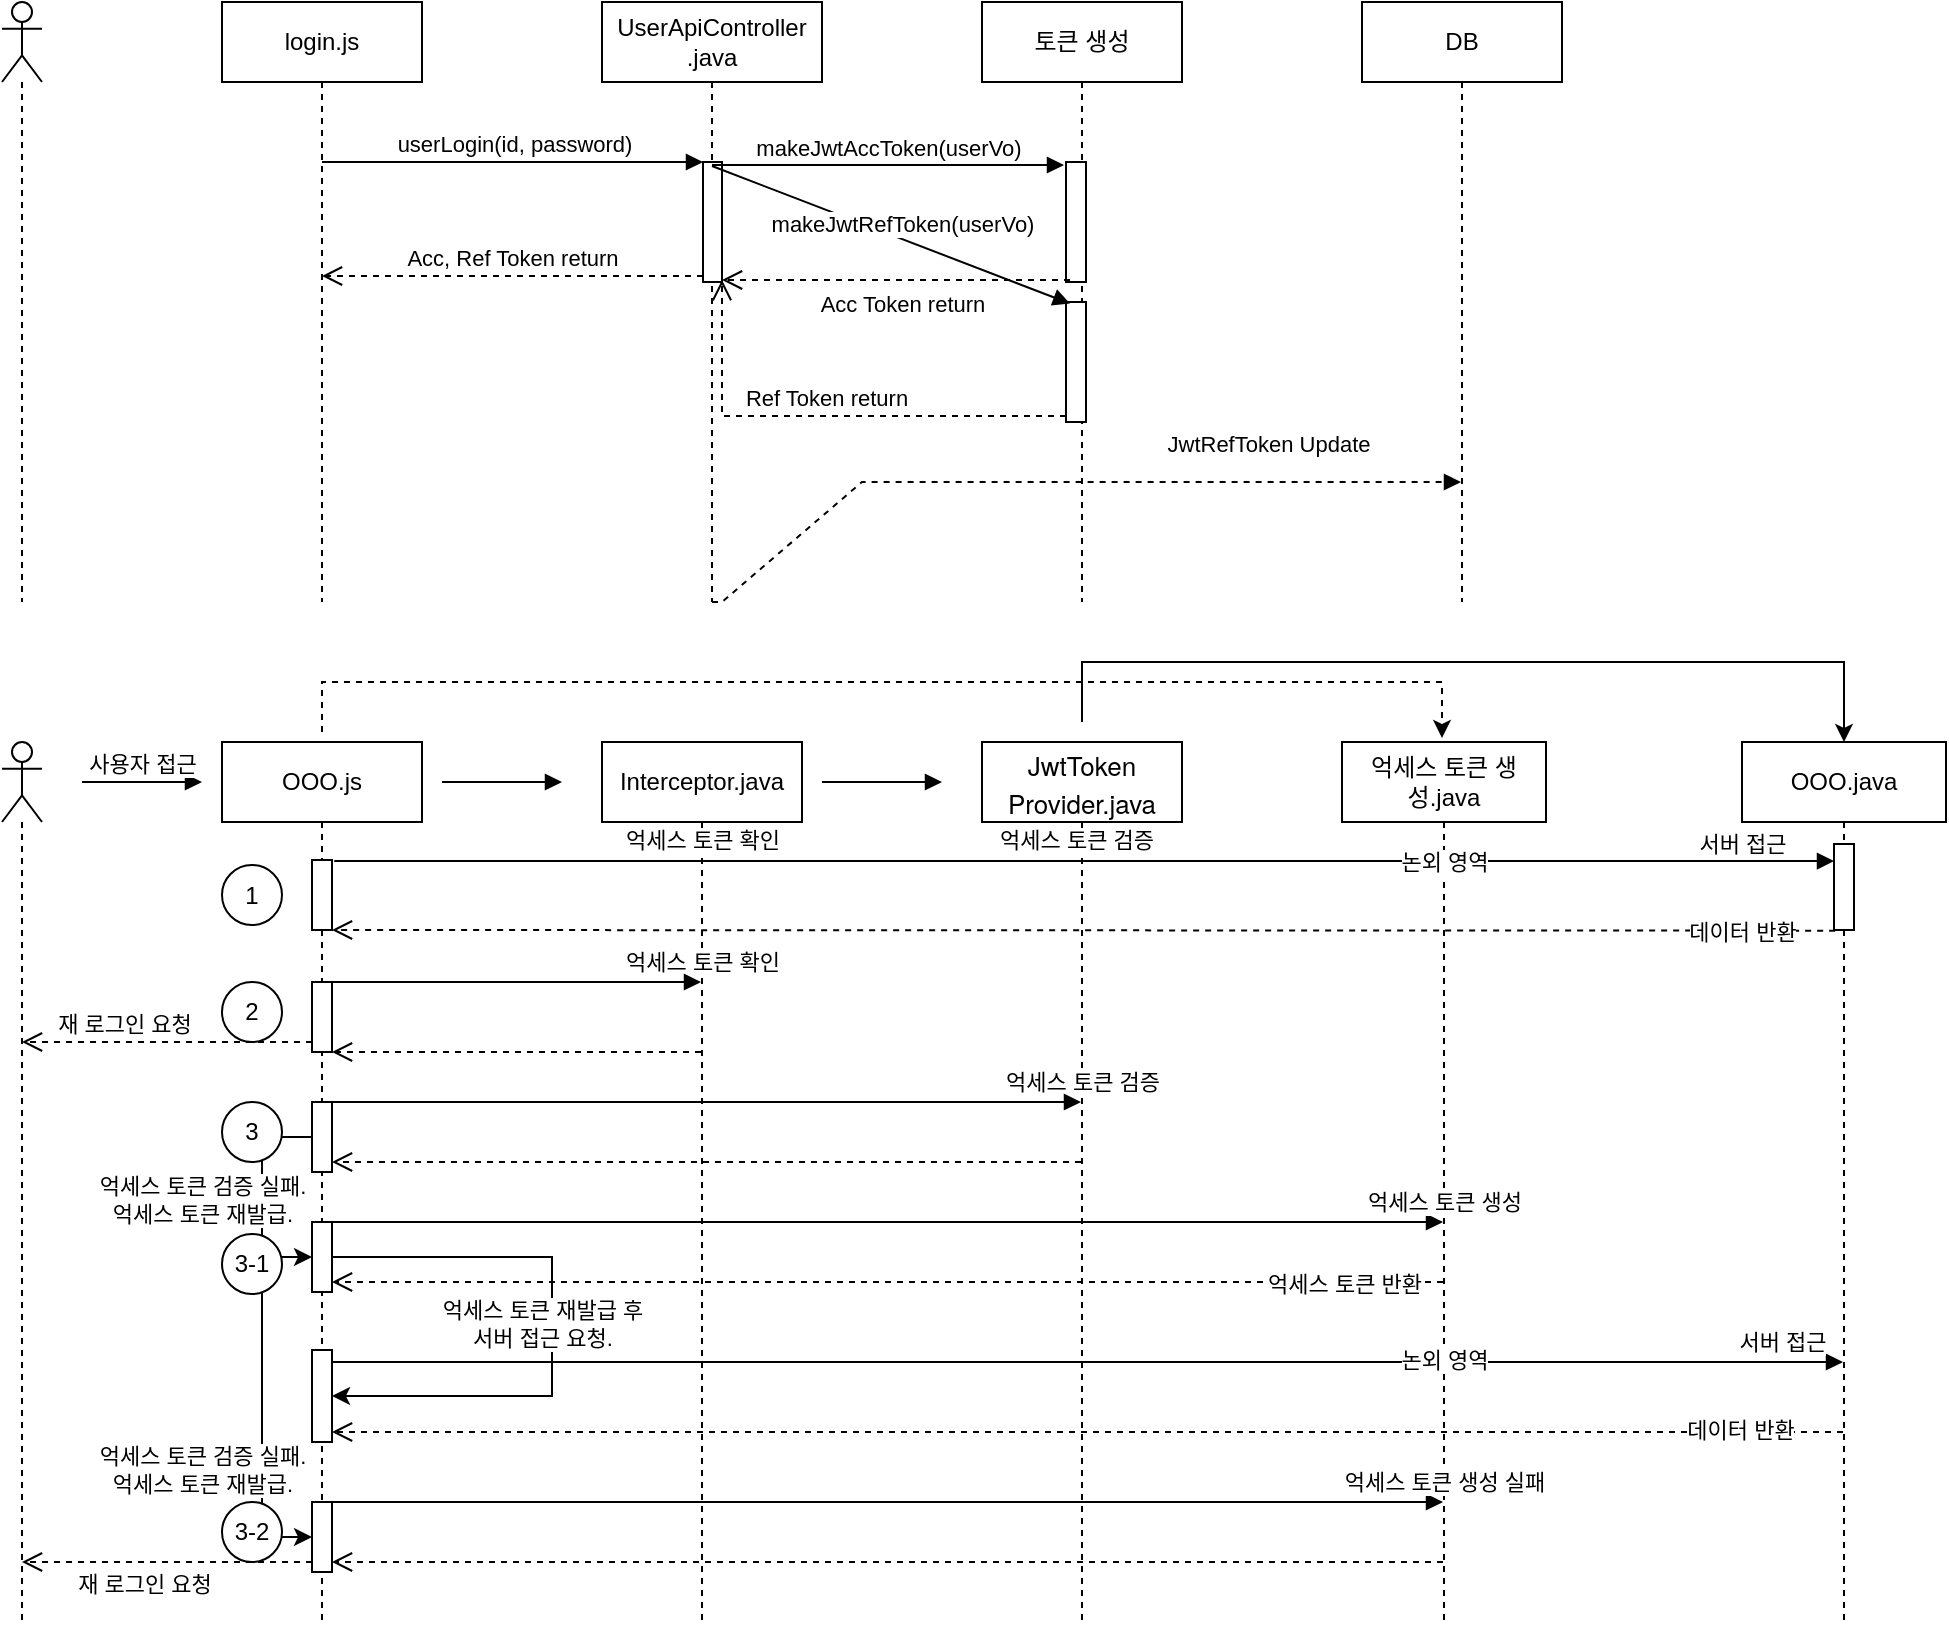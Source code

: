 <mxfile version="15.9.1" type="github" pages="3">
  <diagram id="YOmD0kXWxS8xvpvF7nBD" name="토큰, 로그인 로직">
    <mxGraphModel dx="1261" dy="695" grid="1" gridSize="10" guides="1" tooltips="1" connect="1" arrows="1" fold="1" page="1" pageScale="1" pageWidth="3300" pageHeight="4681" math="0" shadow="0">
      <root>
        <mxCell id="0" />
        <mxCell id="1" parent="0" />
        <mxCell id="AELnW6AsCIxtF1nec7tT-1" value="" style="shape=umlLifeline;participant=umlActor;perimeter=lifelinePerimeter;whiteSpace=wrap;html=1;container=1;collapsible=0;recursiveResize=0;verticalAlign=top;spacingTop=36;outlineConnect=0;" parent="1" vertex="1">
          <mxGeometry x="70" y="40" width="20" height="300" as="geometry" />
        </mxCell>
        <mxCell id="AELnW6AsCIxtF1nec7tT-2" value="login.js" style="shape=umlLifeline;perimeter=lifelinePerimeter;whiteSpace=wrap;html=1;container=1;collapsible=0;recursiveResize=0;outlineConnect=0;" parent="1" vertex="1">
          <mxGeometry x="180" y="40" width="100" height="300" as="geometry" />
        </mxCell>
        <mxCell id="AELnW6AsCIxtF1nec7tT-3" value="UserApiController&lt;br&gt;.java" style="shape=umlLifeline;perimeter=lifelinePerimeter;whiteSpace=wrap;html=1;container=1;collapsible=0;recursiveResize=0;outlineConnect=0;" parent="1" vertex="1">
          <mxGeometry x="370" y="40" width="110" height="300" as="geometry" />
        </mxCell>
        <mxCell id="AELnW6AsCIxtF1nec7tT-17" value="" style="html=1;points=[];perimeter=orthogonalPerimeter;" parent="AELnW6AsCIxtF1nec7tT-3" vertex="1">
          <mxGeometry x="50.5" y="80" width="9.5" height="60" as="geometry" />
        </mxCell>
        <mxCell id="AELnW6AsCIxtF1nec7tT-4" value="토큰 생성" style="shape=umlLifeline;perimeter=lifelinePerimeter;whiteSpace=wrap;html=1;container=1;collapsible=0;recursiveResize=0;outlineConnect=0;" parent="1" vertex="1">
          <mxGeometry x="560" y="40" width="100" height="300" as="geometry" />
        </mxCell>
        <mxCell id="AELnW6AsCIxtF1nec7tT-25" value="" style="html=1;points=[];perimeter=orthogonalPerimeter;" parent="AELnW6AsCIxtF1nec7tT-4" vertex="1">
          <mxGeometry x="42" y="80" width="10" height="60" as="geometry" />
        </mxCell>
        <mxCell id="AELnW6AsCIxtF1nec7tT-29" value="" style="html=1;points=[];perimeter=orthogonalPerimeter;" parent="AELnW6AsCIxtF1nec7tT-4" vertex="1">
          <mxGeometry x="42" y="150" width="10" height="60" as="geometry" />
        </mxCell>
        <mxCell id="AELnW6AsCIxtF1nec7tT-6" value="DB" style="shape=umlLifeline;perimeter=lifelinePerimeter;whiteSpace=wrap;html=1;container=1;collapsible=0;recursiveResize=0;outlineConnect=0;" parent="1" vertex="1">
          <mxGeometry x="750" y="40" width="100" height="300" as="geometry" />
        </mxCell>
        <mxCell id="AELnW6AsCIxtF1nec7tT-18" value="userLogin(id, password)" style="html=1;verticalAlign=bottom;endArrow=block;entryX=0;entryY=0;rounded=0;" parent="1" source="AELnW6AsCIxtF1nec7tT-2" target="AELnW6AsCIxtF1nec7tT-17" edge="1">
          <mxGeometry relative="1" as="geometry">
            <mxPoint x="280" y="120" as="sourcePoint" />
          </mxGeometry>
        </mxCell>
        <mxCell id="AELnW6AsCIxtF1nec7tT-19" value="Acc, Ref Token return" style="html=1;verticalAlign=bottom;endArrow=open;dashed=1;endSize=8;exitX=0;exitY=0.95;rounded=0;" parent="1" source="AELnW6AsCIxtF1nec7tT-17" target="AELnW6AsCIxtF1nec7tT-2" edge="1">
          <mxGeometry relative="1" as="geometry">
            <mxPoint x="350.5" y="196" as="targetPoint" />
          </mxGeometry>
        </mxCell>
        <mxCell id="AELnW6AsCIxtF1nec7tT-26" value="makeJwtAccToken(userVo)" style="html=1;verticalAlign=bottom;startArrow=none;endArrow=block;startSize=8;rounded=0;entryX=-0.1;entryY=0.025;entryDx=0;entryDy=0;entryPerimeter=0;startFill=0;" parent="1" source="AELnW6AsCIxtF1nec7tT-3" target="AELnW6AsCIxtF1nec7tT-25" edge="1">
          <mxGeometry relative="1" as="geometry">
            <mxPoint x="449.995" y="121.02" as="sourcePoint" />
          </mxGeometry>
        </mxCell>
        <mxCell id="AELnW6AsCIxtF1nec7tT-32" value="makeJwtRefToken(userVo)" style="html=1;verticalAlign=bottom;startArrow=none;endArrow=block;startSize=8;rounded=0;entryX=0.2;entryY=0.013;entryDx=0;entryDy=0;entryPerimeter=0;startFill=0;" parent="1" source="AELnW6AsCIxtF1nec7tT-3" target="AELnW6AsCIxtF1nec7tT-29" edge="1">
          <mxGeometry x="0.068" y="-1" relative="1" as="geometry">
            <mxPoint x="425.1" y="180" as="sourcePoint" />
            <mxPoint x="590" y="190" as="targetPoint" />
            <Array as="points">
              <mxPoint x="425" y="122" />
            </Array>
            <mxPoint as="offset" />
          </mxGeometry>
        </mxCell>
        <mxCell id="AELnW6AsCIxtF1nec7tT-34" value="JwtRefToken Update" style="html=1;verticalAlign=bottom;endArrow=block;rounded=0;dashed=1;" parent="1" source="AELnW6AsCIxtF1nec7tT-3" target="AELnW6AsCIxtF1nec7tT-6" edge="1">
          <mxGeometry x="0.516" y="10" width="80" relative="1" as="geometry">
            <mxPoint x="480" y="170" as="sourcePoint" />
            <mxPoint x="560" y="170" as="targetPoint" />
            <mxPoint as="offset" />
            <Array as="points">
              <mxPoint x="430" y="340" />
              <mxPoint x="500" y="280" />
            </Array>
          </mxGeometry>
        </mxCell>
        <mxCell id="RkmAUX0iGO7B2VTTtuMq-5" value="Ref Token return" style="html=1;verticalAlign=bottom;endArrow=open;dashed=1;endSize=8;exitX=0;exitY=0.95;rounded=0;exitDx=0;exitDy=0;exitPerimeter=0;entryX=1;entryY=0.983;entryDx=0;entryDy=0;entryPerimeter=0;" edge="1" parent="1" source="AELnW6AsCIxtF1nec7tT-29" target="AELnW6AsCIxtF1nec7tT-17">
          <mxGeometry relative="1" as="geometry">
            <mxPoint x="239.5" y="187" as="targetPoint" />
            <mxPoint x="430.5" y="187" as="sourcePoint" />
            <Array as="points">
              <mxPoint x="430" y="247" />
            </Array>
          </mxGeometry>
        </mxCell>
        <mxCell id="RkmAUX0iGO7B2VTTtuMq-6" value="Acc Token return" style="html=1;verticalAlign=bottom;endArrow=open;dashed=1;endSize=8;rounded=0;exitX=0.2;exitY=0.983;exitDx=0;exitDy=0;exitPerimeter=0;" edge="1" parent="1" source="AELnW6AsCIxtF1nec7tT-25" target="AELnW6AsCIxtF1nec7tT-17">
          <mxGeometry x="-0.034" y="21" relative="1" as="geometry">
            <mxPoint x="249.5" y="197" as="targetPoint" />
            <mxPoint x="440.5" y="197" as="sourcePoint" />
            <Array as="points">
              <mxPoint x="490" y="179" />
            </Array>
            <mxPoint as="offset" />
          </mxGeometry>
        </mxCell>
        <mxCell id="RkmAUX0iGO7B2VTTtuMq-30" value="" style="shape=umlLifeline;participant=umlActor;perimeter=lifelinePerimeter;whiteSpace=wrap;html=1;container=1;collapsible=0;recursiveResize=0;verticalAlign=top;spacingTop=36;outlineConnect=0;" vertex="1" parent="1">
          <mxGeometry x="70" y="410" width="20" height="440" as="geometry" />
        </mxCell>
        <mxCell id="RkmAUX0iGO7B2VTTtuMq-31" value="OOO.js" style="shape=umlLifeline;perimeter=lifelinePerimeter;whiteSpace=wrap;html=1;container=1;collapsible=0;recursiveResize=0;outlineConnect=0;" vertex="1" parent="1">
          <mxGeometry x="180" y="410" width="100" height="440" as="geometry" />
        </mxCell>
        <mxCell id="RkmAUX0iGO7B2VTTtuMq-32" value="" style="html=1;points=[];perimeter=orthogonalPerimeter;" vertex="1" parent="RkmAUX0iGO7B2VTTtuMq-31">
          <mxGeometry x="45" y="59" width="10" height="35" as="geometry" />
        </mxCell>
        <mxCell id="RkmAUX0iGO7B2VTTtuMq-70" value="" style="html=1;points=[];perimeter=orthogonalPerimeter;" vertex="1" parent="RkmAUX0iGO7B2VTTtuMq-31">
          <mxGeometry x="45" y="120" width="10" height="35" as="geometry" />
        </mxCell>
        <mxCell id="RkmAUX0iGO7B2VTTtuMq-78" value="" style="html=1;points=[];perimeter=orthogonalPerimeter;" vertex="1" parent="RkmAUX0iGO7B2VTTtuMq-31">
          <mxGeometry x="45" y="180" width="10" height="35" as="geometry" />
        </mxCell>
        <mxCell id="RkmAUX0iGO7B2VTTtuMq-86" value="" style="html=1;points=[];perimeter=orthogonalPerimeter;" vertex="1" parent="RkmAUX0iGO7B2VTTtuMq-31">
          <mxGeometry x="45" y="240" width="10" height="35" as="geometry" />
        </mxCell>
        <mxCell id="RkmAUX0iGO7B2VTTtuMq-89" value="" style="edgeStyle=elbowEdgeStyle;elbow=horizontal;endArrow=classic;html=1;rounded=0;" edge="1" parent="RkmAUX0iGO7B2VTTtuMq-31" source="RkmAUX0iGO7B2VTTtuMq-78" target="RkmAUX0iGO7B2VTTtuMq-86">
          <mxGeometry width="50" height="50" relative="1" as="geometry">
            <mxPoint x="170" y="330" as="sourcePoint" />
            <mxPoint x="220" y="280" as="targetPoint" />
            <Array as="points">
              <mxPoint x="20" y="160" />
            </Array>
          </mxGeometry>
        </mxCell>
        <mxCell id="RkmAUX0iGO7B2VTTtuMq-95" value="" style="html=1;points=[];perimeter=orthogonalPerimeter;" vertex="1" parent="RkmAUX0iGO7B2VTTtuMq-31">
          <mxGeometry x="45" y="380" width="10" height="35" as="geometry" />
        </mxCell>
        <mxCell id="RkmAUX0iGO7B2VTTtuMq-98" value="" style="edgeStyle=elbowEdgeStyle;elbow=horizontal;endArrow=classic;html=1;rounded=0;" edge="1" parent="RkmAUX0iGO7B2VTTtuMq-31" source="RkmAUX0iGO7B2VTTtuMq-78" target="RkmAUX0iGO7B2VTTtuMq-95">
          <mxGeometry width="50" height="50" relative="1" as="geometry">
            <mxPoint x="55" y="207.5" as="sourcePoint" />
            <mxPoint x="50" y="318" as="targetPoint" />
            <Array as="points">
              <mxPoint x="20" y="270" />
            </Array>
          </mxGeometry>
        </mxCell>
        <mxCell id="RkmAUX0iGO7B2VTTtuMq-99" value="억세스 토큰 검증 실패.&lt;br&gt;억세스 토큰 재발급." style="edgeLabel;html=1;align=center;verticalAlign=middle;resizable=0;points=[];" vertex="1" connectable="0" parent="RkmAUX0iGO7B2VTTtuMq-98">
          <mxGeometry x="-0.302" relative="1" as="geometry">
            <mxPoint x="-30" y="104" as="offset" />
          </mxGeometry>
        </mxCell>
        <mxCell id="RkmAUX0iGO7B2VTTtuMq-113" value="억세스 토큰 검증 실패.&lt;br&gt;억세스 토큰 재발급." style="edgeLabel;html=1;align=center;verticalAlign=middle;resizable=0;points=[];" vertex="1" connectable="0" parent="RkmAUX0iGO7B2VTTtuMq-98">
          <mxGeometry x="-0.551" y="-1" relative="1" as="geometry">
            <mxPoint x="-29" as="offset" />
          </mxGeometry>
        </mxCell>
        <mxCell id="RkmAUX0iGO7B2VTTtuMq-104" value="" style="html=1;points=[];perimeter=orthogonalPerimeter;" vertex="1" parent="RkmAUX0iGO7B2VTTtuMq-31">
          <mxGeometry x="45" y="304" width="10" height="46" as="geometry" />
        </mxCell>
        <mxCell id="RkmAUX0iGO7B2VTTtuMq-107" value="" style="edgeStyle=elbowEdgeStyle;elbow=horizontal;endArrow=classic;html=1;rounded=0;" edge="1" parent="RkmAUX0iGO7B2VTTtuMq-31" source="RkmAUX0iGO7B2VTTtuMq-86" target="RkmAUX0iGO7B2VTTtuMq-104">
          <mxGeometry width="50" height="50" relative="1" as="geometry">
            <mxPoint x="190" y="320" as="sourcePoint" />
            <mxPoint x="190" y="380" as="targetPoint" />
            <Array as="points">
              <mxPoint x="165" y="282.5" />
            </Array>
          </mxGeometry>
        </mxCell>
        <mxCell id="RkmAUX0iGO7B2VTTtuMq-108" value="억세스 토큰 재발급 후&lt;br&gt;서버 접근 요청." style="edgeLabel;html=1;align=center;verticalAlign=middle;resizable=0;points=[];" vertex="1" connectable="0" parent="RkmAUX0iGO7B2VTTtuMq-107">
          <mxGeometry x="-0.302" relative="1" as="geometry">
            <mxPoint x="4" y="33" as="offset" />
          </mxGeometry>
        </mxCell>
        <mxCell id="RkmAUX0iGO7B2VTTtuMq-133" value="1" style="ellipse;whiteSpace=wrap;html=1;aspect=fixed;" vertex="1" parent="RkmAUX0iGO7B2VTTtuMq-31">
          <mxGeometry y="61.5" width="30" height="30" as="geometry" />
        </mxCell>
        <mxCell id="RkmAUX0iGO7B2VTTtuMq-134" value="2" style="ellipse;whiteSpace=wrap;html=1;aspect=fixed;" vertex="1" parent="RkmAUX0iGO7B2VTTtuMq-31">
          <mxGeometry y="120" width="30" height="30" as="geometry" />
        </mxCell>
        <mxCell id="RkmAUX0iGO7B2VTTtuMq-136" value="3" style="ellipse;whiteSpace=wrap;html=1;aspect=fixed;" vertex="1" parent="RkmAUX0iGO7B2VTTtuMq-31">
          <mxGeometry y="180" width="30" height="30" as="geometry" />
        </mxCell>
        <mxCell id="RkmAUX0iGO7B2VTTtuMq-137" value="3-1" style="ellipse;whiteSpace=wrap;html=1;aspect=fixed;" vertex="1" parent="RkmAUX0iGO7B2VTTtuMq-31">
          <mxGeometry y="246" width="30" height="30" as="geometry" />
        </mxCell>
        <mxCell id="RkmAUX0iGO7B2VTTtuMq-142" value="3-2" style="ellipse;whiteSpace=wrap;html=1;aspect=fixed;" vertex="1" parent="RkmAUX0iGO7B2VTTtuMq-31">
          <mxGeometry y="380" width="30" height="30" as="geometry" />
        </mxCell>
        <mxCell id="RkmAUX0iGO7B2VTTtuMq-35" value="Interceptor.java" style="shape=umlLifeline;perimeter=lifelinePerimeter;whiteSpace=wrap;html=1;container=1;collapsible=0;recursiveResize=0;outlineConnect=0;" vertex="1" parent="1">
          <mxGeometry x="370" y="410" width="100" height="440" as="geometry" />
        </mxCell>
        <mxCell id="RkmAUX0iGO7B2VTTtuMq-81" value="억세스 토큰 확인" style="edgeLabel;html=1;align=center;verticalAlign=middle;resizable=0;points=[];" vertex="1" connectable="0" parent="RkmAUX0iGO7B2VTTtuMq-35">
          <mxGeometry x="49.997" y="110" as="geometry" />
        </mxCell>
        <mxCell id="RkmAUX0iGO7B2VTTtuMq-38" value="&lt;p class=&quot;p1&quot; style=&quot;margin: 0px ; font-stretch: normal ; font-size: 13px ; line-height: normal ; font-family: &amp;#34;helvetica neue&amp;#34;&quot;&gt;JwtToken&lt;br&gt;Provider.java&lt;/p&gt;" style="shape=umlLifeline;perimeter=lifelinePerimeter;whiteSpace=wrap;html=1;container=1;collapsible=0;recursiveResize=0;outlineConnect=0;" vertex="1" parent="1">
          <mxGeometry x="560" y="410" width="100" height="440" as="geometry" />
        </mxCell>
        <mxCell id="RkmAUX0iGO7B2VTTtuMq-82" value="억세스 토큰 검증" style="edgeLabel;html=1;align=center;verticalAlign=middle;resizable=0;points=[];" vertex="1" connectable="0" parent="RkmAUX0iGO7B2VTTtuMq-38">
          <mxGeometry x="50.005" y="170" as="geometry" />
        </mxCell>
        <mxCell id="RkmAUX0iGO7B2VTTtuMq-40" value="OOO.java" style="shape=umlLifeline;perimeter=lifelinePerimeter;whiteSpace=wrap;html=1;container=1;collapsible=0;recursiveResize=0;outlineConnect=0;" vertex="1" parent="1">
          <mxGeometry x="940" y="410" width="102" height="440" as="geometry" />
        </mxCell>
        <mxCell id="RkmAUX0iGO7B2VTTtuMq-57" value="" style="html=1;points=[];perimeter=orthogonalPerimeter;" vertex="1" parent="RkmAUX0iGO7B2VTTtuMq-40">
          <mxGeometry x="46" y="51" width="10" height="43" as="geometry" />
        </mxCell>
        <mxCell id="RkmAUX0iGO7B2VTTtuMq-50" value="억세스 토큰 생성.java" style="shape=umlLifeline;perimeter=lifelinePerimeter;whiteSpace=wrap;html=1;container=1;collapsible=0;recursiveResize=0;outlineConnect=0;" vertex="1" parent="1">
          <mxGeometry x="740" y="410" width="102" height="440" as="geometry" />
        </mxCell>
        <mxCell id="RkmAUX0iGO7B2VTTtuMq-54" value="서버 접근" style="html=1;verticalAlign=bottom;endArrow=block;rounded=0;exitX=1.113;exitY=0.016;exitDx=0;exitDy=0;exitPerimeter=0;" edge="1" parent="1" source="RkmAUX0iGO7B2VTTtuMq-32" target="RkmAUX0iGO7B2VTTtuMq-57">
          <mxGeometry x="0.877" width="80" relative="1" as="geometry">
            <mxPoint x="235" y="471.5" as="sourcePoint" />
            <mxPoint x="990.5" y="471.5" as="targetPoint" />
            <mxPoint as="offset" />
          </mxGeometry>
        </mxCell>
        <mxCell id="RkmAUX0iGO7B2VTTtuMq-55" value="억세스 토큰 확인" style="edgeLabel;html=1;align=center;verticalAlign=middle;resizable=0;points=[];" vertex="1" connectable="0" parent="RkmAUX0iGO7B2VTTtuMq-54">
          <mxGeometry x="-0.507" y="-1" relative="1" as="geometry">
            <mxPoint x="-1" y="-12" as="offset" />
          </mxGeometry>
        </mxCell>
        <mxCell id="RkmAUX0iGO7B2VTTtuMq-56" value="억세스 토큰 검증" style="edgeLabel;html=1;align=center;verticalAlign=middle;resizable=0;points=[];" vertex="1" connectable="0" parent="RkmAUX0iGO7B2VTTtuMq-54">
          <mxGeometry x="-0.012" y="3" relative="1" as="geometry">
            <mxPoint y="-8" as="offset" />
          </mxGeometry>
        </mxCell>
        <mxCell id="RkmAUX0iGO7B2VTTtuMq-122" value="논외 영역" style="edgeLabel;html=1;align=center;verticalAlign=middle;resizable=0;points=[];" vertex="1" connectable="0" parent="RkmAUX0iGO7B2VTTtuMq-54">
          <mxGeometry x="-0.012" y="3" relative="1" as="geometry">
            <mxPoint x="184" y="3" as="offset" />
          </mxGeometry>
        </mxCell>
        <mxCell id="RkmAUX0iGO7B2VTTtuMq-58" value="" style="html=1;verticalAlign=bottom;endArrow=open;dashed=1;endSize=8;rounded=0;exitX=0.057;exitY=1.008;exitDx=0;exitDy=0;exitPerimeter=0;" edge="1" parent="1" source="RkmAUX0iGO7B2VTTtuMq-57" target="RkmAUX0iGO7B2VTTtuMq-32">
          <mxGeometry x="-0.903" relative="1" as="geometry">
            <mxPoint x="790" y="530" as="sourcePoint" />
            <mxPoint x="710" y="530" as="targetPoint" />
            <mxPoint as="offset" />
          </mxGeometry>
        </mxCell>
        <mxCell id="RkmAUX0iGO7B2VTTtuMq-60" value="데이터 반환" style="edgeLabel;html=1;align=center;verticalAlign=middle;resizable=0;points=[];" vertex="1" connectable="0" parent="RkmAUX0iGO7B2VTTtuMq-58">
          <mxGeometry x="-0.75" relative="1" as="geometry">
            <mxPoint x="47" as="offset" />
          </mxGeometry>
        </mxCell>
        <mxCell id="RkmAUX0iGO7B2VTTtuMq-71" value="" style="html=1;verticalAlign=bottom;endArrow=block;rounded=0;" edge="1" parent="1" source="RkmAUX0iGO7B2VTTtuMq-70" target="RkmAUX0iGO7B2VTTtuMq-35">
          <mxGeometry x="0.877" width="80" relative="1" as="geometry">
            <mxPoint x="230.0" y="620" as="sourcePoint" />
            <mxPoint x="979.87" y="620" as="targetPoint" />
            <mxPoint as="offset" />
            <Array as="points">
              <mxPoint x="330" y="530" />
            </Array>
          </mxGeometry>
        </mxCell>
        <mxCell id="RkmAUX0iGO7B2VTTtuMq-74" value="" style="html=1;verticalAlign=bottom;endArrow=open;dashed=1;endSize=8;rounded=0;" edge="1" parent="1" source="RkmAUX0iGO7B2VTTtuMq-35" target="RkmAUX0iGO7B2VTTtuMq-70">
          <mxGeometry x="-0.903" relative="1" as="geometry">
            <mxPoint x="931.57" y="610.344" as="sourcePoint" />
            <mxPoint x="180" y="610" as="targetPoint" />
            <mxPoint as="offset" />
          </mxGeometry>
        </mxCell>
        <mxCell id="RkmAUX0iGO7B2VTTtuMq-76" value="재 로그인 요청" style="html=1;verticalAlign=bottom;endArrow=open;dashed=1;endSize=8;rounded=0;" edge="1" parent="1" source="RkmAUX0iGO7B2VTTtuMq-70" target="RkmAUX0iGO7B2VTTtuMq-30">
          <mxGeometry x="0.305" relative="1" as="geometry">
            <mxPoint x="50.0" y="560" as="targetPoint" />
            <mxPoint x="195.37" y="560" as="sourcePoint" />
            <Array as="points">
              <mxPoint x="150" y="560" />
            </Array>
            <mxPoint as="offset" />
          </mxGeometry>
        </mxCell>
        <mxCell id="RkmAUX0iGO7B2VTTtuMq-79" value="" style="html=1;verticalAlign=bottom;endArrow=block;rounded=0;" edge="1" parent="1" source="RkmAUX0iGO7B2VTTtuMq-78" target="RkmAUX0iGO7B2VTTtuMq-38">
          <mxGeometry x="0.877" width="80" relative="1" as="geometry">
            <mxPoint x="245" y="540" as="sourcePoint" />
            <mxPoint x="429.5" y="540" as="targetPoint" />
            <mxPoint as="offset" />
            <Array as="points">
              <mxPoint x="330" y="590" />
            </Array>
          </mxGeometry>
        </mxCell>
        <mxCell id="RkmAUX0iGO7B2VTTtuMq-80" value="" style="html=1;verticalAlign=bottom;endArrow=open;dashed=1;endSize=8;rounded=0;" edge="1" parent="1" source="RkmAUX0iGO7B2VTTtuMq-38" target="RkmAUX0iGO7B2VTTtuMq-78">
          <mxGeometry x="-0.903" relative="1" as="geometry">
            <mxPoint x="429.5" y="570" as="sourcePoint" />
            <mxPoint x="245" y="570" as="targetPoint" />
            <mxPoint as="offset" />
            <Array as="points">
              <mxPoint x="420" y="620" />
            </Array>
          </mxGeometry>
        </mxCell>
        <mxCell id="RkmAUX0iGO7B2VTTtuMq-87" value="" style="html=1;verticalAlign=bottom;endArrow=block;rounded=0;" edge="1" parent="1" source="RkmAUX0iGO7B2VTTtuMq-86" target="RkmAUX0iGO7B2VTTtuMq-50">
          <mxGeometry x="0.877" width="80" relative="1" as="geometry">
            <mxPoint x="245" y="600" as="sourcePoint" />
            <mxPoint x="619.5" y="600" as="targetPoint" />
            <mxPoint as="offset" />
            <Array as="points">
              <mxPoint x="350" y="650" />
            </Array>
          </mxGeometry>
        </mxCell>
        <mxCell id="RkmAUX0iGO7B2VTTtuMq-93" value="억세스 토큰 생성" style="edgeLabel;html=1;align=center;verticalAlign=middle;resizable=0;points=[];" vertex="1" connectable="0" parent="RkmAUX0iGO7B2VTTtuMq-87">
          <mxGeometry x="0.904" y="-1" relative="1" as="geometry">
            <mxPoint x="27" y="-11" as="offset" />
          </mxGeometry>
        </mxCell>
        <mxCell id="RkmAUX0iGO7B2VTTtuMq-92" value="" style="html=1;verticalAlign=bottom;endArrow=open;dashed=1;endSize=8;rounded=0;" edge="1" parent="1" source="RkmAUX0iGO7B2VTTtuMq-50" target="RkmAUX0iGO7B2VTTtuMq-86">
          <mxGeometry x="-0.903" relative="1" as="geometry">
            <mxPoint x="619.5" y="630" as="sourcePoint" />
            <mxPoint x="245" y="630" as="targetPoint" />
            <mxPoint as="offset" />
            <Array as="points">
              <mxPoint x="430" y="680" />
            </Array>
          </mxGeometry>
        </mxCell>
        <mxCell id="RkmAUX0iGO7B2VTTtuMq-114" value="억세스 토큰 반환" style="edgeLabel;html=1;align=center;verticalAlign=middle;resizable=0;points=[];" vertex="1" connectable="0" parent="RkmAUX0iGO7B2VTTtuMq-92">
          <mxGeometry x="-0.928" y="1" relative="1" as="geometry">
            <mxPoint x="-30" as="offset" />
          </mxGeometry>
        </mxCell>
        <mxCell id="RkmAUX0iGO7B2VTTtuMq-100" value="" style="html=1;verticalAlign=bottom;endArrow=block;rounded=0;" edge="1" parent="1" source="RkmAUX0iGO7B2VTTtuMq-95" target="RkmAUX0iGO7B2VTTtuMq-50">
          <mxGeometry x="0.877" width="80" relative="1" as="geometry">
            <mxPoint x="245" y="660" as="sourcePoint" />
            <mxPoint x="800.5" y="660" as="targetPoint" />
            <mxPoint as="offset" />
            <Array as="points">
              <mxPoint x="380" y="790" />
            </Array>
          </mxGeometry>
        </mxCell>
        <mxCell id="RkmAUX0iGO7B2VTTtuMq-101" value="억세스 토큰 생성 실패" style="edgeLabel;html=1;align=center;verticalAlign=middle;resizable=0;points=[];" vertex="1" connectable="0" parent="RkmAUX0iGO7B2VTTtuMq-100">
          <mxGeometry x="0.904" y="-1" relative="1" as="geometry">
            <mxPoint x="27" y="-11" as="offset" />
          </mxGeometry>
        </mxCell>
        <mxCell id="RkmAUX0iGO7B2VTTtuMq-102" value="" style="html=1;verticalAlign=bottom;endArrow=open;dashed=1;endSize=8;rounded=0;" edge="1" parent="1" source="RkmAUX0iGO7B2VTTtuMq-50" target="RkmAUX0iGO7B2VTTtuMq-95">
          <mxGeometry x="-0.903" relative="1" as="geometry">
            <mxPoint x="800.5" y="690" as="sourcePoint" />
            <mxPoint x="245" y="690" as="targetPoint" />
            <mxPoint as="offset" />
            <Array as="points">
              <mxPoint x="430" y="820" />
            </Array>
          </mxGeometry>
        </mxCell>
        <mxCell id="RkmAUX0iGO7B2VTTtuMq-103" value="재 로그인 요청" style="html=1;verticalAlign=bottom;endArrow=open;dashed=1;endSize=8;rounded=0;" edge="1" parent="1" source="RkmAUX0iGO7B2VTTtuMq-95" target="RkmAUX0iGO7B2VTTtuMq-30">
          <mxGeometry x="0.168" y="20" relative="1" as="geometry">
            <mxPoint x="89.447" y="570" as="targetPoint" />
            <mxPoint x="230" y="740" as="sourcePoint" />
            <Array as="points">
              <mxPoint x="140" y="820" />
            </Array>
            <mxPoint as="offset" />
          </mxGeometry>
        </mxCell>
        <mxCell id="RkmAUX0iGO7B2VTTtuMq-105" value="" style="html=1;verticalAlign=bottom;endArrow=block;rounded=0;" edge="1" parent="1" source="RkmAUX0iGO7B2VTTtuMq-104" target="RkmAUX0iGO7B2VTTtuMq-40">
          <mxGeometry x="0.877" width="80" relative="1" as="geometry">
            <mxPoint x="245" y="660" as="sourcePoint" />
            <mxPoint x="800.5" y="660" as="targetPoint" />
            <mxPoint as="offset" />
            <Array as="points">
              <mxPoint x="610" y="720" />
            </Array>
          </mxGeometry>
        </mxCell>
        <mxCell id="RkmAUX0iGO7B2VTTtuMq-106" value="서버 접근" style="edgeLabel;html=1;align=center;verticalAlign=middle;resizable=0;points=[];" vertex="1" connectable="0" parent="RkmAUX0iGO7B2VTTtuMq-105">
          <mxGeometry x="0.904" y="-1" relative="1" as="geometry">
            <mxPoint x="6" y="-11" as="offset" />
          </mxGeometry>
        </mxCell>
        <mxCell id="RkmAUX0iGO7B2VTTtuMq-125" value="논외 영역" style="edgeLabel;html=1;align=center;verticalAlign=middle;resizable=0;points=[];" vertex="1" connectable="0" parent="RkmAUX0iGO7B2VTTtuMq-105">
          <mxGeometry x="0.471" y="2" relative="1" as="geometry">
            <mxPoint y="1" as="offset" />
          </mxGeometry>
        </mxCell>
        <mxCell id="RkmAUX0iGO7B2VTTtuMq-109" value="" style="html=1;verticalAlign=bottom;endArrow=open;dashed=1;endSize=8;rounded=0;" edge="1" parent="1" source="RkmAUX0iGO7B2VTTtuMq-40" target="RkmAUX0iGO7B2VTTtuMq-104">
          <mxGeometry x="-0.903" relative="1" as="geometry">
            <mxPoint x="800.5" y="690" as="sourcePoint" />
            <mxPoint x="245" y="690" as="targetPoint" />
            <mxPoint as="offset" />
            <Array as="points">
              <mxPoint x="610" y="755" />
            </Array>
          </mxGeometry>
        </mxCell>
        <mxCell id="RkmAUX0iGO7B2VTTtuMq-112" value="데이터 반환" style="edgeLabel;html=1;align=center;verticalAlign=middle;resizable=0;points=[];" vertex="1" connectable="0" parent="RkmAUX0iGO7B2VTTtuMq-109">
          <mxGeometry x="-0.835" y="-1" relative="1" as="geometry">
            <mxPoint x="11" as="offset" />
          </mxGeometry>
        </mxCell>
        <mxCell id="RkmAUX0iGO7B2VTTtuMq-115" value="사용자 접근" style="html=1;verticalAlign=bottom;endArrow=block;rounded=0;" edge="1" parent="1">
          <mxGeometry width="80" relative="1" as="geometry">
            <mxPoint x="110" y="430" as="sourcePoint" />
            <mxPoint x="170" y="430" as="targetPoint" />
          </mxGeometry>
        </mxCell>
        <mxCell id="RkmAUX0iGO7B2VTTtuMq-116" value="" style="html=1;verticalAlign=bottom;endArrow=block;rounded=0;" edge="1" parent="1">
          <mxGeometry width="80" relative="1" as="geometry">
            <mxPoint x="290" y="430" as="sourcePoint" />
            <mxPoint x="350" y="430" as="targetPoint" />
          </mxGeometry>
        </mxCell>
        <mxCell id="RkmAUX0iGO7B2VTTtuMq-117" value="" style="html=1;verticalAlign=bottom;endArrow=block;rounded=0;" edge="1" parent="1">
          <mxGeometry width="80" relative="1" as="geometry">
            <mxPoint x="480.0" y="430.0" as="sourcePoint" />
            <mxPoint x="540.0" y="430.0" as="targetPoint" />
          </mxGeometry>
        </mxCell>
        <mxCell id="RkmAUX0iGO7B2VTTtuMq-121" value="" style="edgeStyle=elbowEdgeStyle;elbow=vertical;endArrow=classic;html=1;rounded=0;" edge="1" parent="1">
          <mxGeometry width="50" height="50" relative="1" as="geometry">
            <mxPoint x="610" y="400" as="sourcePoint" />
            <mxPoint x="991" y="410" as="targetPoint" />
            <Array as="points">
              <mxPoint x="790" y="370" />
            </Array>
          </mxGeometry>
        </mxCell>
        <mxCell id="RkmAUX0iGO7B2VTTtuMq-147" value="" style="edgeStyle=elbowEdgeStyle;elbow=vertical;endArrow=classic;html=1;rounded=0;dashed=1;" edge="1" parent="1">
          <mxGeometry width="50" height="50" relative="1" as="geometry">
            <mxPoint x="230" y="405" as="sourcePoint" />
            <mxPoint x="790" y="408" as="targetPoint" />
            <Array as="points">
              <mxPoint x="510" y="380" />
            </Array>
          </mxGeometry>
        </mxCell>
      </root>
    </mxGraphModel>
  </diagram>
  <diagram id="ZXe8zSn6AikqqajUzPpI" name="로그아웃">
    <mxGraphModel dx="1183" dy="646" grid="1" gridSize="10" guides="1" tooltips="1" connect="1" arrows="1" fold="1" page="1" pageScale="1" pageWidth="827" pageHeight="1169" math="0" shadow="0">
      <root>
        <mxCell id="4YTgnSFq7QoES1KGb8y6-0" />
        <mxCell id="4YTgnSFq7QoES1KGb8y6-1" parent="4YTgnSFq7QoES1KGb8y6-0" />
        <mxCell id="vEAbK99vT7tc289Ps8B7-0" value="" style="shape=umlLifeline;participant=umlActor;perimeter=lifelinePerimeter;whiteSpace=wrap;html=1;container=1;collapsible=0;recursiveResize=0;verticalAlign=top;spacingTop=36;outlineConnect=0;" vertex="1" parent="4YTgnSFq7QoES1KGb8y6-1">
          <mxGeometry x="70" y="40" width="20" height="300" as="geometry" />
        </mxCell>
        <mxCell id="pqADDwxAmTjOMKDu-QYZ-9" value="" style="html=1;points=[];perimeter=orthogonalPerimeter;" vertex="1" parent="vEAbK99vT7tc289Ps8B7-0">
          <mxGeometry x="5" y="70" width="10" height="40" as="geometry" />
        </mxCell>
        <mxCell id="vEAbK99vT7tc289Ps8B7-1" value="logout 호출" style="shape=umlLifeline;perimeter=lifelinePerimeter;whiteSpace=wrap;html=1;container=1;collapsible=0;recursiveResize=0;outlineConnect=0;" vertex="1" parent="4YTgnSFq7QoES1KGb8y6-1">
          <mxGeometry x="180" y="40" width="100" height="300" as="geometry" />
        </mxCell>
        <mxCell id="pqADDwxAmTjOMKDu-QYZ-3" value="" style="html=1;points=[];perimeter=orthogonalPerimeter;" vertex="1" parent="vEAbK99vT7tc289Ps8B7-1">
          <mxGeometry x="45" y="70" width="10" height="40" as="geometry" />
        </mxCell>
        <mxCell id="vEAbK99vT7tc289Ps8B7-2" value="UserApi&lt;br&gt;Controller.java" style="shape=umlLifeline;perimeter=lifelinePerimeter;whiteSpace=wrap;html=1;container=1;collapsible=0;recursiveResize=0;outlineConnect=0;" vertex="1" parent="4YTgnSFq7QoES1KGb8y6-1">
          <mxGeometry x="365" y="40" width="110" height="300" as="geometry" />
        </mxCell>
        <mxCell id="pqADDwxAmTjOMKDu-QYZ-1" value="" style="html=1;points=[];perimeter=orthogonalPerimeter;" vertex="1" parent="vEAbK99vT7tc289Ps8B7-2">
          <mxGeometry x="50" y="70" width="10" height="40" as="geometry" />
        </mxCell>
        <mxCell id="vEAbK99vT7tc289Ps8B7-15" value="DB" style="shape=umlLifeline;perimeter=lifelinePerimeter;whiteSpace=wrap;html=1;container=1;collapsible=0;recursiveResize=0;outlineConnect=0;" vertex="1" parent="4YTgnSFq7QoES1KGb8y6-1">
          <mxGeometry x="560" y="40" width="110" height="300" as="geometry" />
        </mxCell>
        <mxCell id="vEAbK99vT7tc289Ps8B7-16" value="사용자 조회 후 리프레시 토큰 공백으로 수정." style="html=1;verticalAlign=bottom;endArrow=block;rounded=0;" edge="1" parent="4YTgnSFq7QoES1KGb8y6-1" source="pqADDwxAmTjOMKDu-QYZ-1" target="vEAbK99vT7tc289Ps8B7-15">
          <mxGeometry width="80" relative="1" as="geometry">
            <mxPoint x="230" y="120" as="sourcePoint" />
            <mxPoint x="310" y="120" as="targetPoint" />
            <Array as="points">
              <mxPoint x="520" y="110" />
            </Array>
          </mxGeometry>
        </mxCell>
        <mxCell id="pqADDwxAmTjOMKDu-QYZ-0" value="아이디, 패스워드 전달." style="html=1;verticalAlign=bottom;endArrow=block;rounded=0;" edge="1" parent="4YTgnSFq7QoES1KGb8y6-1" source="pqADDwxAmTjOMKDu-QYZ-3" target="pqADDwxAmTjOMKDu-QYZ-1">
          <mxGeometry width="80" relative="1" as="geometry">
            <mxPoint x="229.997" y="110" as="sourcePoint" />
            <mxPoint x="340" y="120" as="targetPoint" />
            <Array as="points">
              <mxPoint x="330" y="110" />
            </Array>
          </mxGeometry>
        </mxCell>
        <mxCell id="pqADDwxAmTjOMKDu-QYZ-2" value="결과 값 반환." style="html=1;verticalAlign=bottom;endArrow=open;dashed=1;endSize=8;rounded=0;" edge="1" parent="4YTgnSFq7QoES1KGb8y6-1" source="pqADDwxAmTjOMKDu-QYZ-1" target="pqADDwxAmTjOMKDu-QYZ-3">
          <mxGeometry relative="1" as="geometry">
            <mxPoint x="440" y="270" as="sourcePoint" />
            <mxPoint x="360" y="270" as="targetPoint" />
            <Array as="points">
              <mxPoint x="320" y="150" />
            </Array>
          </mxGeometry>
        </mxCell>
        <mxCell id="pqADDwxAmTjOMKDu-QYZ-4" value="로그아웃." style="html=1;verticalAlign=bottom;endArrow=open;dashed=1;endSize=8;rounded=0;" edge="1" parent="4YTgnSFq7QoES1KGb8y6-1" source="pqADDwxAmTjOMKDu-QYZ-3" target="pqADDwxAmTjOMKDu-QYZ-9">
          <mxGeometry relative="1" as="geometry">
            <mxPoint x="425.0" y="160" as="sourcePoint" />
            <mxPoint x="245" y="160" as="targetPoint" />
            <Array as="points">
              <mxPoint x="150" y="150" />
            </Array>
          </mxGeometry>
        </mxCell>
        <mxCell id="pqADDwxAmTjOMKDu-QYZ-5" value="로그아웃 버튼 클릭." style="html=1;verticalAlign=bottom;endArrow=block;rounded=0;" edge="1" parent="4YTgnSFq7QoES1KGb8y6-1" source="pqADDwxAmTjOMKDu-QYZ-9" target="pqADDwxAmTjOMKDu-QYZ-3">
          <mxGeometry width="80" relative="1" as="geometry">
            <mxPoint x="245" y="120" as="sourcePoint" />
            <mxPoint x="425.0" y="120" as="targetPoint" />
            <Array as="points">
              <mxPoint x="150" y="110" />
            </Array>
          </mxGeometry>
        </mxCell>
        <mxCell id="pqADDwxAmTjOMKDu-QYZ-6" value="사용자" style="text;html=1;align=center;verticalAlign=middle;resizable=0;points=[];autosize=1;strokeColor=none;fillColor=none;" vertex="1" parent="4YTgnSFq7QoES1KGb8y6-1">
          <mxGeometry x="56" y="14" width="50" height="20" as="geometry" />
        </mxCell>
        <mxCell id="EZULA1EXNjE_rm9ncD9g-0" value="" style="html=1;verticalAlign=bottom;endArrow=block;rounded=0;" edge="1" parent="4YTgnSFq7QoES1KGb8y6-1">
          <mxGeometry width="80" relative="1" as="geometry">
            <mxPoint x="106" y="60" as="sourcePoint" />
            <mxPoint x="166" y="60" as="targetPoint" />
          </mxGeometry>
        </mxCell>
        <mxCell id="EZULA1EXNjE_rm9ncD9g-1" value="" style="html=1;verticalAlign=bottom;endArrow=block;rounded=0;" edge="1" parent="4YTgnSFq7QoES1KGb8y6-1">
          <mxGeometry width="80" relative="1" as="geometry">
            <mxPoint x="290" y="60.0" as="sourcePoint" />
            <mxPoint x="350" y="60.0" as="targetPoint" />
          </mxGeometry>
        </mxCell>
        <mxCell id="EZULA1EXNjE_rm9ncD9g-2" value="" style="html=1;verticalAlign=bottom;endArrow=block;rounded=0;" edge="1" parent="4YTgnSFq7QoES1KGb8y6-1">
          <mxGeometry width="80" relative="1" as="geometry">
            <mxPoint x="490" y="60.0" as="sourcePoint" />
            <mxPoint x="550" y="60.0" as="targetPoint" />
          </mxGeometry>
        </mxCell>
      </root>
    </mxGraphModel>
  </diagram>
  <diagram id="bS9qWEF5c_eZzgafY8eb" name="토큰 재발급">
    <mxGraphModel dx="1892" dy="1042" grid="1" gridSize="10" guides="1" tooltips="1" connect="1" arrows="1" fold="1" page="1" pageScale="1" pageWidth="827" pageHeight="1169" math="0" shadow="0">
      <root>
        <mxCell id="LjsIW8q8Br0KL2-wZna4-0" />
        <mxCell id="LjsIW8q8Br0KL2-wZna4-1" parent="LjsIW8q8Br0KL2-wZna4-0" />
        <mxCell id="3l962juGJcQHS5jFyqtc-0" value="" style="shape=umlLifeline;participant=umlActor;perimeter=lifelinePerimeter;whiteSpace=wrap;html=1;container=1;collapsible=0;recursiveResize=0;verticalAlign=top;spacingTop=36;outlineConnect=0;" vertex="1" parent="LjsIW8q8Br0KL2-wZna4-1">
          <mxGeometry x="40" y="80" width="20" height="440" as="geometry" />
        </mxCell>
        <mxCell id="3l962juGJcQHS5jFyqtc-1" value="OOO.js" style="shape=umlLifeline;perimeter=lifelinePerimeter;whiteSpace=wrap;html=1;container=1;collapsible=0;recursiveResize=0;outlineConnect=0;" vertex="1" parent="LjsIW8q8Br0KL2-wZna4-1">
          <mxGeometry x="150" y="80" width="100" height="440" as="geometry" />
        </mxCell>
        <mxCell id="3l962juGJcQHS5jFyqtc-2" value="" style="html=1;points=[];perimeter=orthogonalPerimeter;" vertex="1" parent="3l962juGJcQHS5jFyqtc-1">
          <mxGeometry x="45" y="59" width="10" height="35" as="geometry" />
        </mxCell>
        <mxCell id="3l962juGJcQHS5jFyqtc-3" value="" style="html=1;points=[];perimeter=orthogonalPerimeter;" vertex="1" parent="3l962juGJcQHS5jFyqtc-1">
          <mxGeometry x="45" y="120" width="10" height="35" as="geometry" />
        </mxCell>
        <mxCell id="3l962juGJcQHS5jFyqtc-4" value="" style="html=1;points=[];perimeter=orthogonalPerimeter;" vertex="1" parent="3l962juGJcQHS5jFyqtc-1">
          <mxGeometry x="45" y="180" width="10" height="35" as="geometry" />
        </mxCell>
        <mxCell id="3l962juGJcQHS5jFyqtc-5" value="" style="html=1;points=[];perimeter=orthogonalPerimeter;" vertex="1" parent="3l962juGJcQHS5jFyqtc-1">
          <mxGeometry x="45" y="240" width="10" height="35" as="geometry" />
        </mxCell>
        <mxCell id="3l962juGJcQHS5jFyqtc-6" value="" style="edgeStyle=elbowEdgeStyle;elbow=horizontal;endArrow=classic;html=1;rounded=0;" edge="1" parent="3l962juGJcQHS5jFyqtc-1" source="3l962juGJcQHS5jFyqtc-4" target="3l962juGJcQHS5jFyqtc-5">
          <mxGeometry width="50" height="50" relative="1" as="geometry">
            <mxPoint x="170" y="330" as="sourcePoint" />
            <mxPoint x="220" y="280" as="targetPoint" />
            <Array as="points">
              <mxPoint x="20" y="160" />
            </Array>
          </mxGeometry>
        </mxCell>
        <mxCell id="3l962juGJcQHS5jFyqtc-7" value="" style="html=1;points=[];perimeter=orthogonalPerimeter;" vertex="1" parent="3l962juGJcQHS5jFyqtc-1">
          <mxGeometry x="45" y="380" width="10" height="35" as="geometry" />
        </mxCell>
        <mxCell id="3l962juGJcQHS5jFyqtc-8" value="" style="edgeStyle=elbowEdgeStyle;elbow=horizontal;endArrow=classic;html=1;rounded=0;" edge="1" parent="3l962juGJcQHS5jFyqtc-1" source="3l962juGJcQHS5jFyqtc-4" target="3l962juGJcQHS5jFyqtc-7">
          <mxGeometry width="50" height="50" relative="1" as="geometry">
            <mxPoint x="55" y="207.5" as="sourcePoint" />
            <mxPoint x="50" y="318" as="targetPoint" />
            <Array as="points">
              <mxPoint x="20" y="270" />
            </Array>
          </mxGeometry>
        </mxCell>
        <mxCell id="3l962juGJcQHS5jFyqtc-9" value="억세스 토큰 검증 실패.&lt;br&gt;억세스 토큰 재발급." style="edgeLabel;html=1;align=center;verticalAlign=middle;resizable=0;points=[];" vertex="1" connectable="0" parent="3l962juGJcQHS5jFyqtc-8">
          <mxGeometry x="-0.302" relative="1" as="geometry">
            <mxPoint x="-30" y="104" as="offset" />
          </mxGeometry>
        </mxCell>
        <mxCell id="3l962juGJcQHS5jFyqtc-10" value="억세스 토큰 검증 실패.&lt;br&gt;억세스 토큰 재발급." style="edgeLabel;html=1;align=center;verticalAlign=middle;resizable=0;points=[];" vertex="1" connectable="0" parent="3l962juGJcQHS5jFyqtc-8">
          <mxGeometry x="-0.551" y="-1" relative="1" as="geometry">
            <mxPoint x="-29" as="offset" />
          </mxGeometry>
        </mxCell>
        <mxCell id="3l962juGJcQHS5jFyqtc-11" value="" style="html=1;points=[];perimeter=orthogonalPerimeter;" vertex="1" parent="3l962juGJcQHS5jFyqtc-1">
          <mxGeometry x="45" y="304" width="10" height="46" as="geometry" />
        </mxCell>
        <mxCell id="3l962juGJcQHS5jFyqtc-12" value="" style="edgeStyle=elbowEdgeStyle;elbow=horizontal;endArrow=classic;html=1;rounded=0;" edge="1" parent="3l962juGJcQHS5jFyqtc-1" source="3l962juGJcQHS5jFyqtc-5" target="3l962juGJcQHS5jFyqtc-11">
          <mxGeometry width="50" height="50" relative="1" as="geometry">
            <mxPoint x="190" y="320" as="sourcePoint" />
            <mxPoint x="190" y="380" as="targetPoint" />
            <Array as="points">
              <mxPoint x="165" y="282.5" />
            </Array>
          </mxGeometry>
        </mxCell>
        <mxCell id="3l962juGJcQHS5jFyqtc-13" value="억세스 토큰 재발급 후&lt;br&gt;서버 접근 요청." style="edgeLabel;html=1;align=center;verticalAlign=middle;resizable=0;points=[];" vertex="1" connectable="0" parent="3l962juGJcQHS5jFyqtc-12">
          <mxGeometry x="-0.302" relative="1" as="geometry">
            <mxPoint x="4" y="33" as="offset" />
          </mxGeometry>
        </mxCell>
        <mxCell id="3l962juGJcQHS5jFyqtc-14" value="1" style="ellipse;whiteSpace=wrap;html=1;aspect=fixed;" vertex="1" parent="3l962juGJcQHS5jFyqtc-1">
          <mxGeometry y="61.5" width="30" height="30" as="geometry" />
        </mxCell>
        <mxCell id="3l962juGJcQHS5jFyqtc-15" value="2" style="ellipse;whiteSpace=wrap;html=1;aspect=fixed;" vertex="1" parent="3l962juGJcQHS5jFyqtc-1">
          <mxGeometry y="120" width="30" height="30" as="geometry" />
        </mxCell>
        <mxCell id="3l962juGJcQHS5jFyqtc-16" value="3" style="ellipse;whiteSpace=wrap;html=1;aspect=fixed;" vertex="1" parent="3l962juGJcQHS5jFyqtc-1">
          <mxGeometry y="180" width="30" height="30" as="geometry" />
        </mxCell>
        <mxCell id="3l962juGJcQHS5jFyqtc-17" value="3-1" style="ellipse;whiteSpace=wrap;html=1;aspect=fixed;" vertex="1" parent="3l962juGJcQHS5jFyqtc-1">
          <mxGeometry y="246" width="30" height="30" as="geometry" />
        </mxCell>
        <mxCell id="3l962juGJcQHS5jFyqtc-18" value="3-2" style="ellipse;whiteSpace=wrap;html=1;aspect=fixed;" vertex="1" parent="3l962juGJcQHS5jFyqtc-1">
          <mxGeometry y="380" width="30" height="30" as="geometry" />
        </mxCell>
        <mxCell id="3l962juGJcQHS5jFyqtc-19" value="Interceptor.java" style="shape=umlLifeline;perimeter=lifelinePerimeter;whiteSpace=wrap;html=1;container=1;collapsible=0;recursiveResize=0;outlineConnect=0;" vertex="1" parent="LjsIW8q8Br0KL2-wZna4-1">
          <mxGeometry x="340" y="80" width="100" height="440" as="geometry" />
        </mxCell>
        <mxCell id="3l962juGJcQHS5jFyqtc-20" value="억세스 토큰 확인" style="edgeLabel;html=1;align=center;verticalAlign=middle;resizable=0;points=[];" vertex="1" connectable="0" parent="3l962juGJcQHS5jFyqtc-19">
          <mxGeometry x="49.997" y="110" as="geometry" />
        </mxCell>
        <mxCell id="3l962juGJcQHS5jFyqtc-21" value="&lt;p class=&quot;p1&quot; style=&quot;margin: 0px ; font-stretch: normal ; font-size: 13px ; line-height: normal ; font-family: &amp;#34;helvetica neue&amp;#34;&quot;&gt;JwtToken&lt;br&gt;Provider.java&lt;/p&gt;" style="shape=umlLifeline;perimeter=lifelinePerimeter;whiteSpace=wrap;html=1;container=1;collapsible=0;recursiveResize=0;outlineConnect=0;" vertex="1" parent="LjsIW8q8Br0KL2-wZna4-1">
          <mxGeometry x="530" y="80" width="100" height="440" as="geometry" />
        </mxCell>
        <mxCell id="3l962juGJcQHS5jFyqtc-22" value="억세스 토큰 검증" style="edgeLabel;html=1;align=center;verticalAlign=middle;resizable=0;points=[];" vertex="1" connectable="0" parent="3l962juGJcQHS5jFyqtc-21">
          <mxGeometry x="50.005" y="170" as="geometry" />
        </mxCell>
        <mxCell id="3l962juGJcQHS5jFyqtc-23" value="OOO.java" style="shape=umlLifeline;perimeter=lifelinePerimeter;whiteSpace=wrap;html=1;container=1;collapsible=0;recursiveResize=0;outlineConnect=0;" vertex="1" parent="LjsIW8q8Br0KL2-wZna4-1">
          <mxGeometry x="910" y="80" width="102" height="440" as="geometry" />
        </mxCell>
        <mxCell id="3l962juGJcQHS5jFyqtc-24" value="" style="html=1;points=[];perimeter=orthogonalPerimeter;" vertex="1" parent="3l962juGJcQHS5jFyqtc-23">
          <mxGeometry x="46" y="51" width="10" height="43" as="geometry" />
        </mxCell>
        <mxCell id="3l962juGJcQHS5jFyqtc-25" value="억세스 토큰 생성.java" style="shape=umlLifeline;perimeter=lifelinePerimeter;whiteSpace=wrap;html=1;container=1;collapsible=0;recursiveResize=0;outlineConnect=0;" vertex="1" parent="LjsIW8q8Br0KL2-wZna4-1">
          <mxGeometry x="710" y="80" width="102" height="440" as="geometry" />
        </mxCell>
        <mxCell id="3l962juGJcQHS5jFyqtc-26" value="서버 접근" style="html=1;verticalAlign=bottom;endArrow=block;rounded=0;exitX=1.113;exitY=0.016;exitDx=0;exitDy=0;exitPerimeter=0;" edge="1" parent="LjsIW8q8Br0KL2-wZna4-1" source="3l962juGJcQHS5jFyqtc-2" target="3l962juGJcQHS5jFyqtc-24">
          <mxGeometry x="0.877" width="80" relative="1" as="geometry">
            <mxPoint x="205" y="141.5" as="sourcePoint" />
            <mxPoint x="960.5" y="141.5" as="targetPoint" />
            <mxPoint as="offset" />
          </mxGeometry>
        </mxCell>
        <mxCell id="3l962juGJcQHS5jFyqtc-27" value="억세스 토큰 확인" style="edgeLabel;html=1;align=center;verticalAlign=middle;resizable=0;points=[];" vertex="1" connectable="0" parent="3l962juGJcQHS5jFyqtc-26">
          <mxGeometry x="-0.507" y="-1" relative="1" as="geometry">
            <mxPoint x="-1" y="-12" as="offset" />
          </mxGeometry>
        </mxCell>
        <mxCell id="3l962juGJcQHS5jFyqtc-28" value="억세스 토큰 검증" style="edgeLabel;html=1;align=center;verticalAlign=middle;resizable=0;points=[];" vertex="1" connectable="0" parent="3l962juGJcQHS5jFyqtc-26">
          <mxGeometry x="-0.012" y="3" relative="1" as="geometry">
            <mxPoint y="-8" as="offset" />
          </mxGeometry>
        </mxCell>
        <mxCell id="3l962juGJcQHS5jFyqtc-29" value="논외 영역" style="edgeLabel;html=1;align=center;verticalAlign=middle;resizable=0;points=[];" vertex="1" connectable="0" parent="3l962juGJcQHS5jFyqtc-26">
          <mxGeometry x="-0.012" y="3" relative="1" as="geometry">
            <mxPoint x="184" y="3" as="offset" />
          </mxGeometry>
        </mxCell>
        <mxCell id="3l962juGJcQHS5jFyqtc-30" value="" style="html=1;verticalAlign=bottom;endArrow=open;dashed=1;endSize=8;rounded=0;exitX=0.057;exitY=1.008;exitDx=0;exitDy=0;exitPerimeter=0;" edge="1" parent="LjsIW8q8Br0KL2-wZna4-1" source="3l962juGJcQHS5jFyqtc-24" target="3l962juGJcQHS5jFyqtc-2">
          <mxGeometry x="-0.903" relative="1" as="geometry">
            <mxPoint x="760" y="200" as="sourcePoint" />
            <mxPoint x="680" y="200" as="targetPoint" />
            <mxPoint as="offset" />
          </mxGeometry>
        </mxCell>
        <mxCell id="3l962juGJcQHS5jFyqtc-31" value="데이터 반환" style="edgeLabel;html=1;align=center;verticalAlign=middle;resizable=0;points=[];" vertex="1" connectable="0" parent="3l962juGJcQHS5jFyqtc-30">
          <mxGeometry x="-0.75" relative="1" as="geometry">
            <mxPoint x="47" as="offset" />
          </mxGeometry>
        </mxCell>
        <mxCell id="3l962juGJcQHS5jFyqtc-32" value="" style="html=1;verticalAlign=bottom;endArrow=block;rounded=0;" edge="1" parent="LjsIW8q8Br0KL2-wZna4-1" source="3l962juGJcQHS5jFyqtc-3" target="3l962juGJcQHS5jFyqtc-19">
          <mxGeometry x="0.877" width="80" relative="1" as="geometry">
            <mxPoint x="200.0" y="290" as="sourcePoint" />
            <mxPoint x="949.87" y="290" as="targetPoint" />
            <mxPoint as="offset" />
            <Array as="points">
              <mxPoint x="300" y="200" />
            </Array>
          </mxGeometry>
        </mxCell>
        <mxCell id="3l962juGJcQHS5jFyqtc-33" value="" style="html=1;verticalAlign=bottom;endArrow=open;dashed=1;endSize=8;rounded=0;" edge="1" parent="LjsIW8q8Br0KL2-wZna4-1" source="3l962juGJcQHS5jFyqtc-19" target="3l962juGJcQHS5jFyqtc-3">
          <mxGeometry x="-0.903" relative="1" as="geometry">
            <mxPoint x="901.57" y="280.344" as="sourcePoint" />
            <mxPoint x="150" y="280" as="targetPoint" />
            <mxPoint as="offset" />
          </mxGeometry>
        </mxCell>
        <mxCell id="3l962juGJcQHS5jFyqtc-34" value="재 로그인 요청" style="html=1;verticalAlign=bottom;endArrow=open;dashed=1;endSize=8;rounded=0;" edge="1" parent="LjsIW8q8Br0KL2-wZna4-1" source="3l962juGJcQHS5jFyqtc-3" target="3l962juGJcQHS5jFyqtc-0">
          <mxGeometry x="0.305" relative="1" as="geometry">
            <mxPoint x="20.0" y="230" as="targetPoint" />
            <mxPoint x="165.37" y="230" as="sourcePoint" />
            <Array as="points">
              <mxPoint x="120" y="230" />
            </Array>
            <mxPoint as="offset" />
          </mxGeometry>
        </mxCell>
        <mxCell id="3l962juGJcQHS5jFyqtc-35" value="" style="html=1;verticalAlign=bottom;endArrow=block;rounded=0;" edge="1" parent="LjsIW8q8Br0KL2-wZna4-1" source="3l962juGJcQHS5jFyqtc-4" target="3l962juGJcQHS5jFyqtc-21">
          <mxGeometry x="0.877" width="80" relative="1" as="geometry">
            <mxPoint x="215" y="210" as="sourcePoint" />
            <mxPoint x="399.5" y="210" as="targetPoint" />
            <mxPoint as="offset" />
            <Array as="points">
              <mxPoint x="300" y="260" />
            </Array>
          </mxGeometry>
        </mxCell>
        <mxCell id="3l962juGJcQHS5jFyqtc-36" value="" style="html=1;verticalAlign=bottom;endArrow=open;dashed=1;endSize=8;rounded=0;" edge="1" parent="LjsIW8q8Br0KL2-wZna4-1" source="3l962juGJcQHS5jFyqtc-21" target="3l962juGJcQHS5jFyqtc-4">
          <mxGeometry x="-0.903" relative="1" as="geometry">
            <mxPoint x="399.5" y="240" as="sourcePoint" />
            <mxPoint x="215" y="240" as="targetPoint" />
            <mxPoint as="offset" />
            <Array as="points">
              <mxPoint x="390" y="290" />
            </Array>
          </mxGeometry>
        </mxCell>
        <mxCell id="3l962juGJcQHS5jFyqtc-37" value="" style="html=1;verticalAlign=bottom;endArrow=block;rounded=0;" edge="1" parent="LjsIW8q8Br0KL2-wZna4-1" source="3l962juGJcQHS5jFyqtc-5" target="3l962juGJcQHS5jFyqtc-25">
          <mxGeometry x="0.877" width="80" relative="1" as="geometry">
            <mxPoint x="215" y="270" as="sourcePoint" />
            <mxPoint x="589.5" y="270" as="targetPoint" />
            <mxPoint as="offset" />
            <Array as="points">
              <mxPoint x="320" y="320" />
            </Array>
          </mxGeometry>
        </mxCell>
        <mxCell id="3l962juGJcQHS5jFyqtc-38" value="억세스 토큰 생성" style="edgeLabel;html=1;align=center;verticalAlign=middle;resizable=0;points=[];" vertex="1" connectable="0" parent="3l962juGJcQHS5jFyqtc-37">
          <mxGeometry x="0.904" y="-1" relative="1" as="geometry">
            <mxPoint x="27" y="-11" as="offset" />
          </mxGeometry>
        </mxCell>
        <mxCell id="3l962juGJcQHS5jFyqtc-39" value="" style="html=1;verticalAlign=bottom;endArrow=open;dashed=1;endSize=8;rounded=0;" edge="1" parent="LjsIW8q8Br0KL2-wZna4-1" source="3l962juGJcQHS5jFyqtc-25" target="3l962juGJcQHS5jFyqtc-5">
          <mxGeometry x="-0.903" relative="1" as="geometry">
            <mxPoint x="589.5" y="300" as="sourcePoint" />
            <mxPoint x="215" y="300" as="targetPoint" />
            <mxPoint as="offset" />
            <Array as="points">
              <mxPoint x="400" y="350" />
            </Array>
          </mxGeometry>
        </mxCell>
        <mxCell id="3l962juGJcQHS5jFyqtc-40" value="억세스 토큰 반환" style="edgeLabel;html=1;align=center;verticalAlign=middle;resizable=0;points=[];" vertex="1" connectable="0" parent="3l962juGJcQHS5jFyqtc-39">
          <mxGeometry x="-0.928" y="1" relative="1" as="geometry">
            <mxPoint x="-30" as="offset" />
          </mxGeometry>
        </mxCell>
        <mxCell id="3l962juGJcQHS5jFyqtc-41" value="" style="html=1;verticalAlign=bottom;endArrow=block;rounded=0;" edge="1" parent="LjsIW8q8Br0KL2-wZna4-1" source="3l962juGJcQHS5jFyqtc-7" target="3l962juGJcQHS5jFyqtc-25">
          <mxGeometry x="0.877" width="80" relative="1" as="geometry">
            <mxPoint x="215" y="330" as="sourcePoint" />
            <mxPoint x="770.5" y="330" as="targetPoint" />
            <mxPoint as="offset" />
            <Array as="points">
              <mxPoint x="350" y="460" />
            </Array>
          </mxGeometry>
        </mxCell>
        <mxCell id="3l962juGJcQHS5jFyqtc-42" value="억세스 토큰 생성 실패" style="edgeLabel;html=1;align=center;verticalAlign=middle;resizable=0;points=[];" vertex="1" connectable="0" parent="3l962juGJcQHS5jFyqtc-41">
          <mxGeometry x="0.904" y="-1" relative="1" as="geometry">
            <mxPoint x="27" y="-11" as="offset" />
          </mxGeometry>
        </mxCell>
        <mxCell id="3l962juGJcQHS5jFyqtc-43" value="" style="html=1;verticalAlign=bottom;endArrow=open;dashed=1;endSize=8;rounded=0;" edge="1" parent="LjsIW8q8Br0KL2-wZna4-1" source="3l962juGJcQHS5jFyqtc-25" target="3l962juGJcQHS5jFyqtc-7">
          <mxGeometry x="-0.903" relative="1" as="geometry">
            <mxPoint x="770.5" y="360" as="sourcePoint" />
            <mxPoint x="215" y="360" as="targetPoint" />
            <mxPoint as="offset" />
            <Array as="points">
              <mxPoint x="400" y="490" />
            </Array>
          </mxGeometry>
        </mxCell>
        <mxCell id="3l962juGJcQHS5jFyqtc-44" value="재 로그인 요청" style="html=1;verticalAlign=bottom;endArrow=open;dashed=1;endSize=8;rounded=0;" edge="1" parent="LjsIW8q8Br0KL2-wZna4-1" source="3l962juGJcQHS5jFyqtc-7" target="3l962juGJcQHS5jFyqtc-0">
          <mxGeometry x="0.168" y="20" relative="1" as="geometry">
            <mxPoint x="59.447" y="240" as="targetPoint" />
            <mxPoint x="200" y="410" as="sourcePoint" />
            <Array as="points">
              <mxPoint x="110" y="490" />
            </Array>
            <mxPoint as="offset" />
          </mxGeometry>
        </mxCell>
        <mxCell id="3l962juGJcQHS5jFyqtc-45" value="" style="html=1;verticalAlign=bottom;endArrow=block;rounded=0;" edge="1" parent="LjsIW8q8Br0KL2-wZna4-1" source="3l962juGJcQHS5jFyqtc-11" target="3l962juGJcQHS5jFyqtc-23">
          <mxGeometry x="0.877" width="80" relative="1" as="geometry">
            <mxPoint x="215" y="330" as="sourcePoint" />
            <mxPoint x="770.5" y="330" as="targetPoint" />
            <mxPoint as="offset" />
            <Array as="points">
              <mxPoint x="580" y="390" />
            </Array>
          </mxGeometry>
        </mxCell>
        <mxCell id="3l962juGJcQHS5jFyqtc-46" value="서버 접근" style="edgeLabel;html=1;align=center;verticalAlign=middle;resizable=0;points=[];" vertex="1" connectable="0" parent="3l962juGJcQHS5jFyqtc-45">
          <mxGeometry x="0.904" y="-1" relative="1" as="geometry">
            <mxPoint x="6" y="-11" as="offset" />
          </mxGeometry>
        </mxCell>
        <mxCell id="3l962juGJcQHS5jFyqtc-47" value="논외 영역" style="edgeLabel;html=1;align=center;verticalAlign=middle;resizable=0;points=[];" vertex="1" connectable="0" parent="3l962juGJcQHS5jFyqtc-45">
          <mxGeometry x="0.471" y="2" relative="1" as="geometry">
            <mxPoint y="1" as="offset" />
          </mxGeometry>
        </mxCell>
        <mxCell id="3l962juGJcQHS5jFyqtc-48" value="" style="html=1;verticalAlign=bottom;endArrow=open;dashed=1;endSize=8;rounded=0;" edge="1" parent="LjsIW8q8Br0KL2-wZna4-1" source="3l962juGJcQHS5jFyqtc-23" target="3l962juGJcQHS5jFyqtc-11">
          <mxGeometry x="-0.903" relative="1" as="geometry">
            <mxPoint x="770.5" y="360" as="sourcePoint" />
            <mxPoint x="215" y="360" as="targetPoint" />
            <mxPoint as="offset" />
            <Array as="points">
              <mxPoint x="580" y="425" />
            </Array>
          </mxGeometry>
        </mxCell>
        <mxCell id="3l962juGJcQHS5jFyqtc-49" value="데이터 반환" style="edgeLabel;html=1;align=center;verticalAlign=middle;resizable=0;points=[];" vertex="1" connectable="0" parent="3l962juGJcQHS5jFyqtc-48">
          <mxGeometry x="-0.835" y="-1" relative="1" as="geometry">
            <mxPoint x="11" as="offset" />
          </mxGeometry>
        </mxCell>
        <mxCell id="3l962juGJcQHS5jFyqtc-50" value="사용자 접근" style="html=1;verticalAlign=bottom;endArrow=block;rounded=0;" edge="1" parent="LjsIW8q8Br0KL2-wZna4-1">
          <mxGeometry width="80" relative="1" as="geometry">
            <mxPoint x="80" y="100" as="sourcePoint" />
            <mxPoint x="140" y="100" as="targetPoint" />
          </mxGeometry>
        </mxCell>
        <mxCell id="3l962juGJcQHS5jFyqtc-51" value="" style="html=1;verticalAlign=bottom;endArrow=block;rounded=0;" edge="1" parent="LjsIW8q8Br0KL2-wZna4-1">
          <mxGeometry width="80" relative="1" as="geometry">
            <mxPoint x="260" y="100" as="sourcePoint" />
            <mxPoint x="320" y="100" as="targetPoint" />
          </mxGeometry>
        </mxCell>
        <mxCell id="3l962juGJcQHS5jFyqtc-52" value="" style="html=1;verticalAlign=bottom;endArrow=block;rounded=0;" edge="1" parent="LjsIW8q8Br0KL2-wZna4-1">
          <mxGeometry width="80" relative="1" as="geometry">
            <mxPoint x="450" y="100" as="sourcePoint" />
            <mxPoint x="510" y="100" as="targetPoint" />
          </mxGeometry>
        </mxCell>
        <mxCell id="3l962juGJcQHS5jFyqtc-53" value="" style="edgeStyle=elbowEdgeStyle;elbow=vertical;endArrow=classic;html=1;rounded=0;" edge="1" parent="LjsIW8q8Br0KL2-wZna4-1">
          <mxGeometry width="50" height="50" relative="1" as="geometry">
            <mxPoint x="580" y="70" as="sourcePoint" />
            <mxPoint x="961" y="80" as="targetPoint" />
            <Array as="points">
              <mxPoint x="760" y="40" />
            </Array>
          </mxGeometry>
        </mxCell>
        <mxCell id="3l962juGJcQHS5jFyqtc-54" value="" style="edgeStyle=elbowEdgeStyle;elbow=vertical;endArrow=classic;html=1;rounded=0;dashed=1;" edge="1" parent="LjsIW8q8Br0KL2-wZna4-1">
          <mxGeometry width="50" height="50" relative="1" as="geometry">
            <mxPoint x="200" y="75" as="sourcePoint" />
            <mxPoint x="760" y="78" as="targetPoint" />
            <Array as="points">
              <mxPoint x="480" y="50" />
            </Array>
          </mxGeometry>
        </mxCell>
      </root>
    </mxGraphModel>
  </diagram>
</mxfile>

